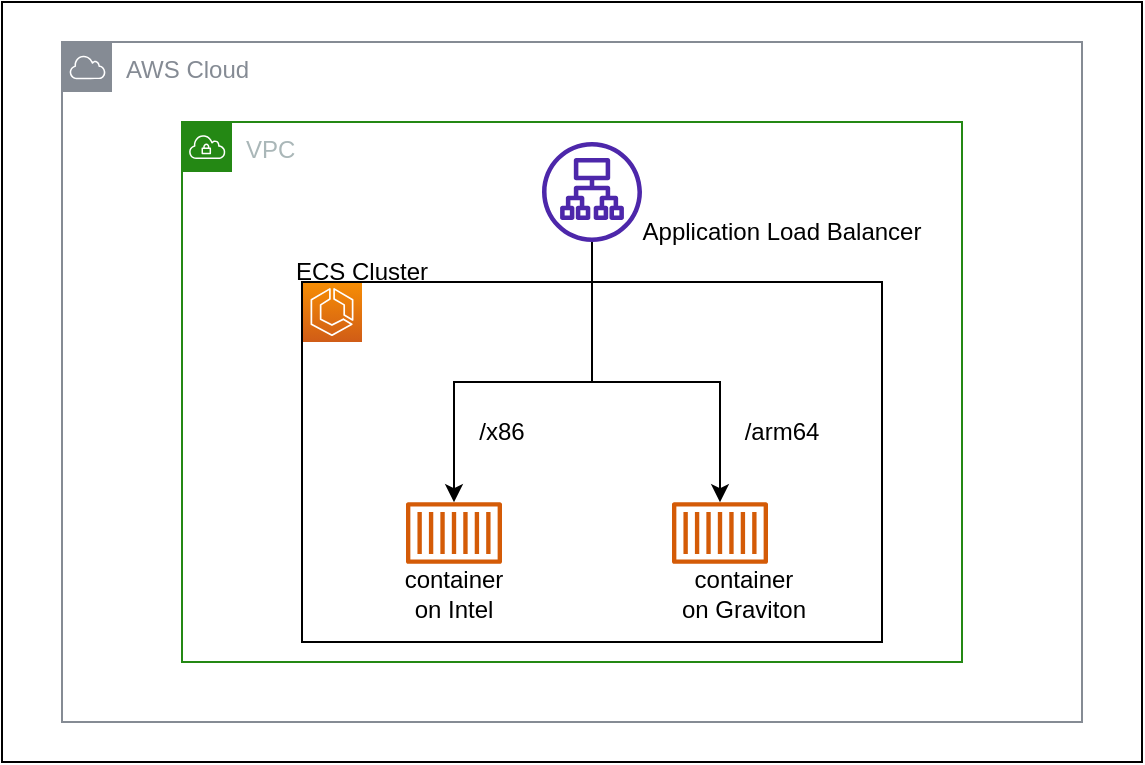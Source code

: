 <mxfile version="21.1.7" type="device">
  <diagram name="ページ1" id="kqSZLvo-jn-pk72BMCcL">
    <mxGraphModel dx="1068" dy="585" grid="1" gridSize="10" guides="1" tooltips="1" connect="1" arrows="1" fold="1" page="1" pageScale="1" pageWidth="850" pageHeight="1100" math="0" shadow="0">
      <root>
        <mxCell id="0" />
        <mxCell id="1" parent="0" />
        <mxCell id="I78eC4Muo0iXp6u0OlwH-2" value="" style="rounded=0;whiteSpace=wrap;html=1;" vertex="1" parent="1">
          <mxGeometry x="90" y="120" width="570" height="380" as="geometry" />
        </mxCell>
        <mxCell id="I78eC4Muo0iXp6u0OlwH-18" value="AWS Cloud" style="sketch=0;outlineConnect=0;gradientColor=none;html=1;whiteSpace=wrap;fontSize=12;fontStyle=0;shape=mxgraph.aws4.group;grIcon=mxgraph.aws4.group_aws_cloud;strokeColor=#858B94;fillColor=none;verticalAlign=top;align=left;spacingLeft=30;fontColor=#858B94;dashed=0;" vertex="1" parent="1">
          <mxGeometry x="120" y="140" width="510" height="340" as="geometry" />
        </mxCell>
        <mxCell id="I78eC4Muo0iXp6u0OlwH-11" style="edgeStyle=orthogonalEdgeStyle;rounded=0;orthogonalLoop=1;jettySize=auto;html=1;" edge="1" parent="1" source="I78eC4Muo0iXp6u0OlwH-4" target="I78eC4Muo0iXp6u0OlwH-6">
          <mxGeometry relative="1" as="geometry">
            <Array as="points">
              <mxPoint x="385" y="310" />
              <mxPoint x="316" y="310" />
            </Array>
          </mxGeometry>
        </mxCell>
        <mxCell id="I78eC4Muo0iXp6u0OlwH-12" style="edgeStyle=orthogonalEdgeStyle;rounded=0;orthogonalLoop=1;jettySize=auto;html=1;" edge="1" parent="1" source="I78eC4Muo0iXp6u0OlwH-4" target="I78eC4Muo0iXp6u0OlwH-7">
          <mxGeometry relative="1" as="geometry">
            <Array as="points">
              <mxPoint x="385" y="310" />
              <mxPoint x="449" y="310" />
            </Array>
          </mxGeometry>
        </mxCell>
        <mxCell id="I78eC4Muo0iXp6u0OlwH-4" value="" style="sketch=0;outlineConnect=0;fontColor=#232F3E;gradientColor=none;fillColor=#4D27AA;strokeColor=none;dashed=0;verticalLabelPosition=bottom;verticalAlign=top;align=center;html=1;fontSize=12;fontStyle=0;aspect=fixed;pointerEvents=1;shape=mxgraph.aws4.application_load_balancer;" vertex="1" parent="1">
          <mxGeometry x="360" y="190" width="50" height="50" as="geometry" />
        </mxCell>
        <mxCell id="I78eC4Muo0iXp6u0OlwH-5" value="" style="sketch=0;points=[[0,0,0],[0.25,0,0],[0.5,0,0],[0.75,0,0],[1,0,0],[0,1,0],[0.25,1,0],[0.5,1,0],[0.75,1,0],[1,1,0],[0,0.25,0],[0,0.5,0],[0,0.75,0],[1,0.25,0],[1,0.5,0],[1,0.75,0]];outlineConnect=0;fontColor=#232F3E;gradientColor=#F78E04;gradientDirection=north;fillColor=#D05C17;strokeColor=#ffffff;dashed=0;verticalLabelPosition=bottom;verticalAlign=top;align=center;html=1;fontSize=12;fontStyle=0;aspect=fixed;shape=mxgraph.aws4.resourceIcon;resIcon=mxgraph.aws4.ecs;" vertex="1" parent="1">
          <mxGeometry x="240" y="260" width="30" height="30" as="geometry" />
        </mxCell>
        <mxCell id="I78eC4Muo0iXp6u0OlwH-6" value="" style="sketch=0;outlineConnect=0;fontColor=#232F3E;gradientColor=none;fillColor=#D45B07;strokeColor=none;dashed=0;verticalLabelPosition=bottom;verticalAlign=top;align=center;html=1;fontSize=12;fontStyle=0;aspect=fixed;pointerEvents=1;shape=mxgraph.aws4.container_1;" vertex="1" parent="1">
          <mxGeometry x="292" y="370" width="48" height="31" as="geometry" />
        </mxCell>
        <mxCell id="I78eC4Muo0iXp6u0OlwH-7" value="" style="sketch=0;outlineConnect=0;fontColor=#232F3E;gradientColor=none;fillColor=#D45B07;strokeColor=none;dashed=0;verticalLabelPosition=bottom;verticalAlign=top;align=center;html=1;fontSize=12;fontStyle=0;aspect=fixed;pointerEvents=1;shape=mxgraph.aws4.container_1;" vertex="1" parent="1">
          <mxGeometry x="425" y="370" width="48" height="31" as="geometry" />
        </mxCell>
        <mxCell id="I78eC4Muo0iXp6u0OlwH-13" value="/x86" style="text;html=1;strokeColor=none;fillColor=none;align=center;verticalAlign=middle;whiteSpace=wrap;rounded=0;" vertex="1" parent="1">
          <mxGeometry x="310" y="320" width="60" height="30" as="geometry" />
        </mxCell>
        <mxCell id="I78eC4Muo0iXp6u0OlwH-14" value="/arm64" style="text;html=1;strokeColor=none;fillColor=none;align=center;verticalAlign=middle;whiteSpace=wrap;rounded=0;" vertex="1" parent="1">
          <mxGeometry x="450" y="320" width="60" height="30" as="geometry" />
        </mxCell>
        <mxCell id="I78eC4Muo0iXp6u0OlwH-15" value="container&lt;br&gt; on Intel" style="text;html=1;strokeColor=none;fillColor=none;align=center;verticalAlign=middle;whiteSpace=wrap;rounded=0;" vertex="1" parent="1">
          <mxGeometry x="279" y="401" width="74" height="30" as="geometry" />
        </mxCell>
        <mxCell id="I78eC4Muo0iXp6u0OlwH-16" value="container&lt;br&gt; on Graviton" style="text;html=1;strokeColor=none;fillColor=none;align=center;verticalAlign=middle;whiteSpace=wrap;rounded=0;" vertex="1" parent="1">
          <mxGeometry x="412" y="401" width="98" height="30" as="geometry" />
        </mxCell>
        <mxCell id="I78eC4Muo0iXp6u0OlwH-17" value="VPC" style="points=[[0,0],[0.25,0],[0.5,0],[0.75,0],[1,0],[1,0.25],[1,0.5],[1,0.75],[1,1],[0.75,1],[0.5,1],[0.25,1],[0,1],[0,0.75],[0,0.5],[0,0.25]];outlineConnect=0;gradientColor=none;html=1;whiteSpace=wrap;fontSize=12;fontStyle=0;container=1;pointerEvents=0;collapsible=0;recursiveResize=0;shape=mxgraph.aws4.group;grIcon=mxgraph.aws4.group_vpc;strokeColor=#248814;fillColor=none;verticalAlign=top;align=left;spacingLeft=30;fontColor=#AAB7B8;dashed=0;" vertex="1" parent="1">
          <mxGeometry x="180" y="180" width="390" height="270" as="geometry" />
        </mxCell>
        <mxCell id="I78eC4Muo0iXp6u0OlwH-19" value="" style="rounded=0;whiteSpace=wrap;html=1;fillColor=none;strokeWidth=1;" vertex="1" parent="I78eC4Muo0iXp6u0OlwH-17">
          <mxGeometry x="60" y="80" width="290" height="180" as="geometry" />
        </mxCell>
        <mxCell id="I78eC4Muo0iXp6u0OlwH-20" value="Application Load Balancer" style="text;html=1;strokeColor=none;fillColor=none;align=center;verticalAlign=middle;whiteSpace=wrap;rounded=0;" vertex="1" parent="I78eC4Muo0iXp6u0OlwH-17">
          <mxGeometry x="220" y="40" width="160" height="30" as="geometry" />
        </mxCell>
        <mxCell id="I78eC4Muo0iXp6u0OlwH-21" value="ECS Cluster" style="text;html=1;strokeColor=none;fillColor=none;align=center;verticalAlign=middle;whiteSpace=wrap;rounded=0;" vertex="1" parent="I78eC4Muo0iXp6u0OlwH-17">
          <mxGeometry x="10" y="60" width="160" height="30" as="geometry" />
        </mxCell>
      </root>
    </mxGraphModel>
  </diagram>
</mxfile>
